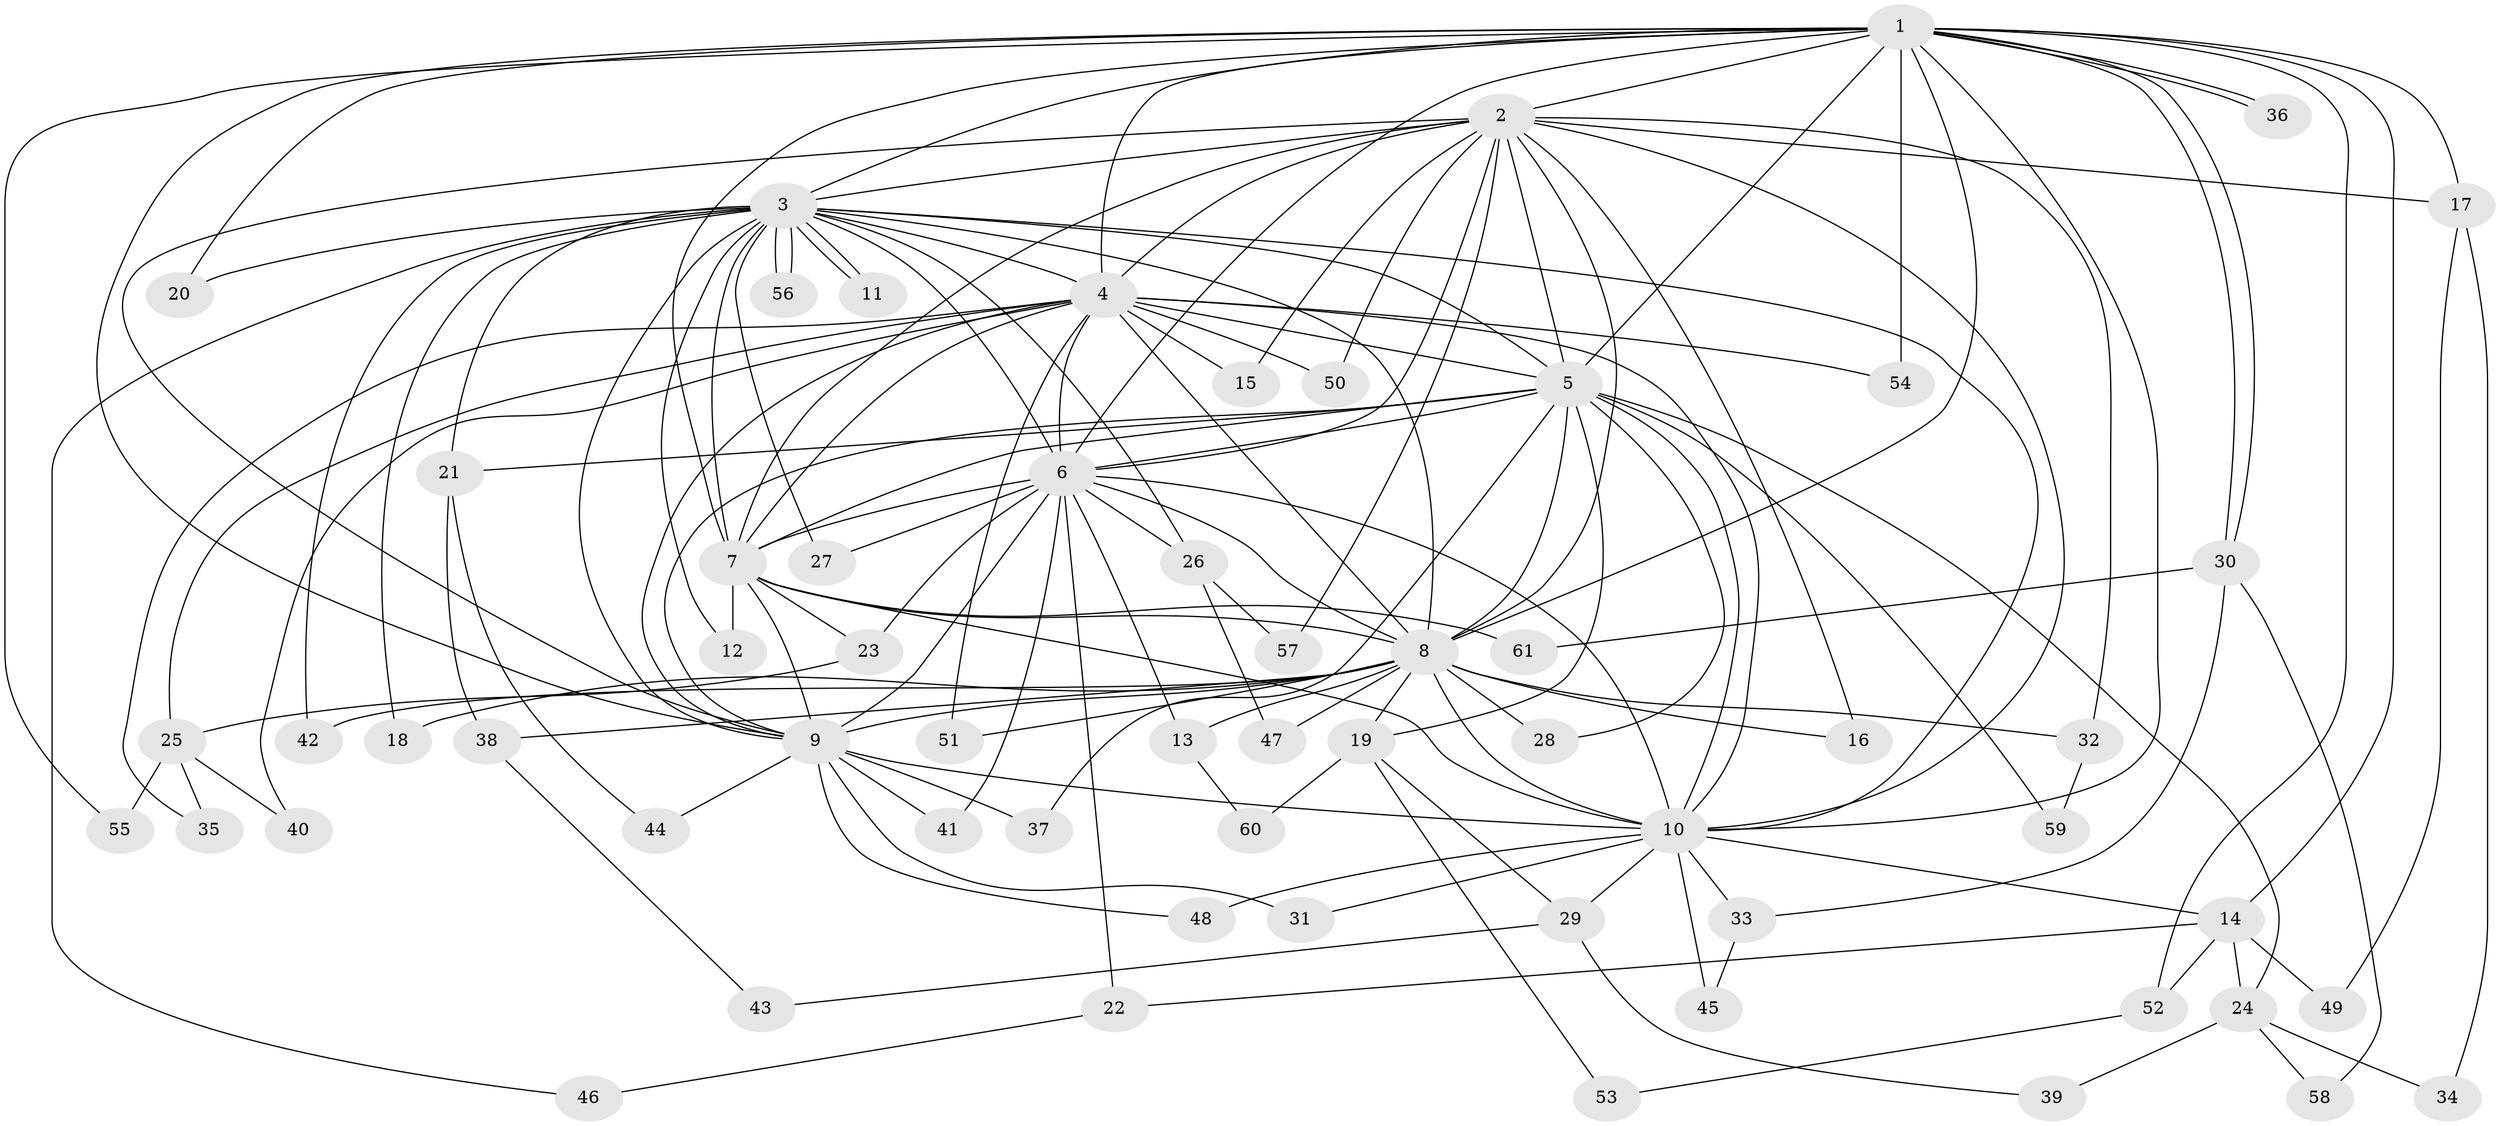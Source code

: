 // coarse degree distribution, {15: 0.038461538461538464, 2: 0.3076923076923077, 13: 0.07692307692307693, 1: 0.11538461538461539, 7: 0.038461538461538464, 5: 0.11538461538461539, 4: 0.15384615384615385, 9: 0.038461538461538464, 12: 0.038461538461538464, 10: 0.038461538461538464, 3: 0.038461538461538464}
// Generated by graph-tools (version 1.1) at 2025/36/03/04/25 23:36:27]
// undirected, 61 vertices, 147 edges
graph export_dot {
  node [color=gray90,style=filled];
  1;
  2;
  3;
  4;
  5;
  6;
  7;
  8;
  9;
  10;
  11;
  12;
  13;
  14;
  15;
  16;
  17;
  18;
  19;
  20;
  21;
  22;
  23;
  24;
  25;
  26;
  27;
  28;
  29;
  30;
  31;
  32;
  33;
  34;
  35;
  36;
  37;
  38;
  39;
  40;
  41;
  42;
  43;
  44;
  45;
  46;
  47;
  48;
  49;
  50;
  51;
  52;
  53;
  54;
  55;
  56;
  57;
  58;
  59;
  60;
  61;
  1 -- 2;
  1 -- 3;
  1 -- 4;
  1 -- 5;
  1 -- 6;
  1 -- 7;
  1 -- 8;
  1 -- 9;
  1 -- 10;
  1 -- 14;
  1 -- 17;
  1 -- 20;
  1 -- 30;
  1 -- 30;
  1 -- 36;
  1 -- 36;
  1 -- 52;
  1 -- 54;
  1 -- 55;
  2 -- 3;
  2 -- 4;
  2 -- 5;
  2 -- 6;
  2 -- 7;
  2 -- 8;
  2 -- 9;
  2 -- 10;
  2 -- 15;
  2 -- 16;
  2 -- 17;
  2 -- 32;
  2 -- 50;
  2 -- 57;
  3 -- 4;
  3 -- 5;
  3 -- 6;
  3 -- 7;
  3 -- 8;
  3 -- 9;
  3 -- 10;
  3 -- 11;
  3 -- 11;
  3 -- 12;
  3 -- 18;
  3 -- 20;
  3 -- 21;
  3 -- 26;
  3 -- 27;
  3 -- 42;
  3 -- 46;
  3 -- 56;
  3 -- 56;
  4 -- 5;
  4 -- 6;
  4 -- 7;
  4 -- 8;
  4 -- 9;
  4 -- 10;
  4 -- 15;
  4 -- 25;
  4 -- 35;
  4 -- 40;
  4 -- 50;
  4 -- 51;
  4 -- 54;
  5 -- 6;
  5 -- 7;
  5 -- 8;
  5 -- 9;
  5 -- 10;
  5 -- 19;
  5 -- 21;
  5 -- 24;
  5 -- 28;
  5 -- 37;
  5 -- 59;
  6 -- 7;
  6 -- 8;
  6 -- 9;
  6 -- 10;
  6 -- 13;
  6 -- 22;
  6 -- 23;
  6 -- 26;
  6 -- 27;
  6 -- 41;
  7 -- 8;
  7 -- 9;
  7 -- 10;
  7 -- 12;
  7 -- 23;
  7 -- 61;
  8 -- 9;
  8 -- 10;
  8 -- 13;
  8 -- 16;
  8 -- 18;
  8 -- 19;
  8 -- 28;
  8 -- 32;
  8 -- 38;
  8 -- 42;
  8 -- 47;
  8 -- 51;
  9 -- 10;
  9 -- 31;
  9 -- 37;
  9 -- 41;
  9 -- 44;
  9 -- 48;
  10 -- 14;
  10 -- 29;
  10 -- 31;
  10 -- 33;
  10 -- 45;
  10 -- 48;
  13 -- 60;
  14 -- 22;
  14 -- 24;
  14 -- 49;
  14 -- 52;
  17 -- 34;
  17 -- 49;
  19 -- 29;
  19 -- 53;
  19 -- 60;
  21 -- 38;
  21 -- 44;
  22 -- 46;
  23 -- 25;
  24 -- 34;
  24 -- 39;
  24 -- 58;
  25 -- 35;
  25 -- 40;
  25 -- 55;
  26 -- 47;
  26 -- 57;
  29 -- 39;
  29 -- 43;
  30 -- 33;
  30 -- 58;
  30 -- 61;
  32 -- 59;
  33 -- 45;
  38 -- 43;
  52 -- 53;
}
